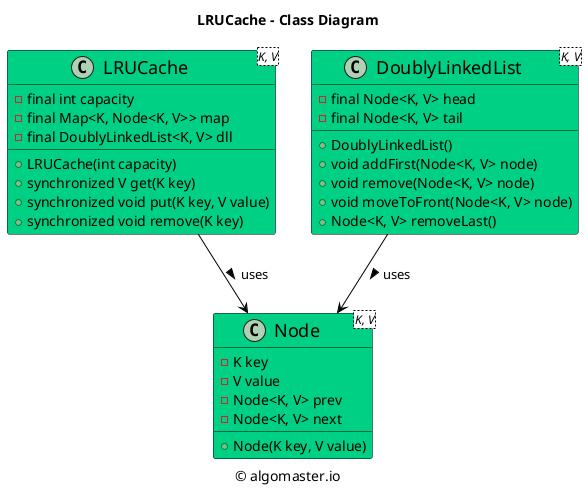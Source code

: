 ```plantuml
@startuml

title LRUCache - Class Diagram

caption © algomaster.io

skinparam backgroundColor white
skinparam wrapWidth 500

skinparam class {
  BackgroundColor #00D084
  BorderColor black
  ArrowColor black
  FontSize 18
}

class Node<K, V> {
    - K key
    - V value
    - Node<K, V> prev
    - Node<K, V> next
    + Node(K key, V value)
}

class LRUCache<K, V> {
    - final int capacity
    - final Map<K, Node<K, V>> map
    - final DoublyLinkedList<K, V> dll
    + LRUCache(int capacity)
    + synchronized V get(K key)
    + synchronized void put(K key, V value)
    + synchronized void remove(K key)
}

class DoublyLinkedList<K, V> {
    - final Node<K, V> head
    - final Node<K, V> tail
    + DoublyLinkedList()
    + void addFirst(Node<K, V> node)
    + void remove(Node<K, V> node)
    + void moveToFront(Node<K, V> node)
    + Node<K, V> removeLast()
}

LRUCache --> Node: uses >
DoublyLinkedList --> Node: uses >

@enduml
```